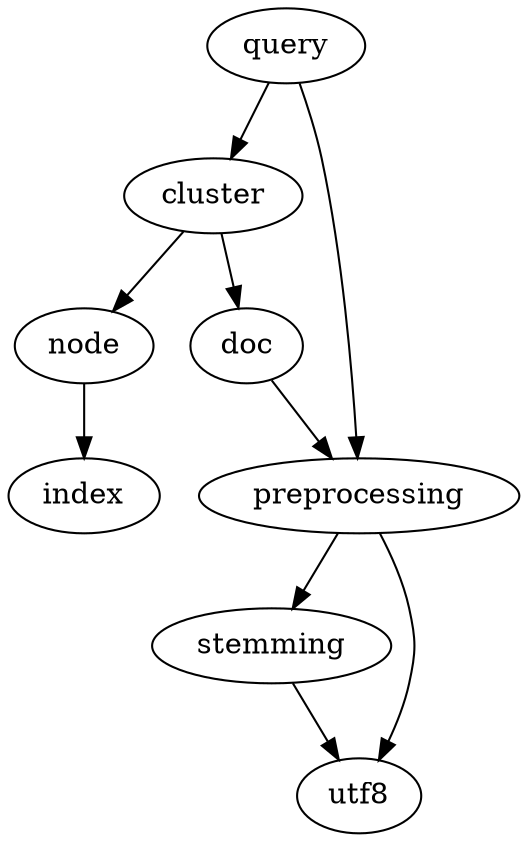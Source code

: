 digraph g {
        cluster       -> doc;
        cluster       -> "node";
        doc           -> preprocessing;
        "node"        -> index;
        preprocessing -> stemming;
        preprocessing -> utf8;
        query         -> cluster;
        query         -> preprocessing;
        stemming      -> utf8;
}
